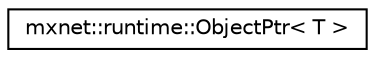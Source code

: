 digraph "Graphical Class Hierarchy"
{
 // LATEX_PDF_SIZE
  edge [fontname="Helvetica",fontsize="10",labelfontname="Helvetica",labelfontsize="10"];
  node [fontname="Helvetica",fontsize="10",shape=record];
  rankdir="LR";
  Node0 [label="mxnet::runtime::ObjectPtr\< T \>",height=0.2,width=0.4,color="black", fillcolor="white", style="filled",URL="$classmxnet_1_1runtime_1_1ObjectPtr.html",tooltip="A custom smart pointer for Object."];
}
